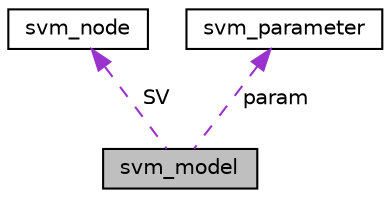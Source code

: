 digraph "svm_model"
{
  edge [fontname="Helvetica",fontsize="10",labelfontname="Helvetica",labelfontsize="10"];
  node [fontname="Helvetica",fontsize="10",shape=record];
  Node1 [label="svm_model",height=0.2,width=0.4,color="black", fillcolor="grey75", style="filled" fontcolor="black"];
  Node2 -> Node1 [dir="back",color="darkorchid3",fontsize="10",style="dashed",label=" SV" ,fontname="Helvetica"];
  Node2 [label="svm_node",height=0.2,width=0.4,color="black", fillcolor="white", style="filled",URL="$structsvm__node.html"];
  Node3 -> Node1 [dir="back",color="darkorchid3",fontsize="10",style="dashed",label=" param" ,fontname="Helvetica"];
  Node3 [label="svm_parameter",height=0.2,width=0.4,color="black", fillcolor="white", style="filled",URL="$structsvm__parameter.html"];
}
